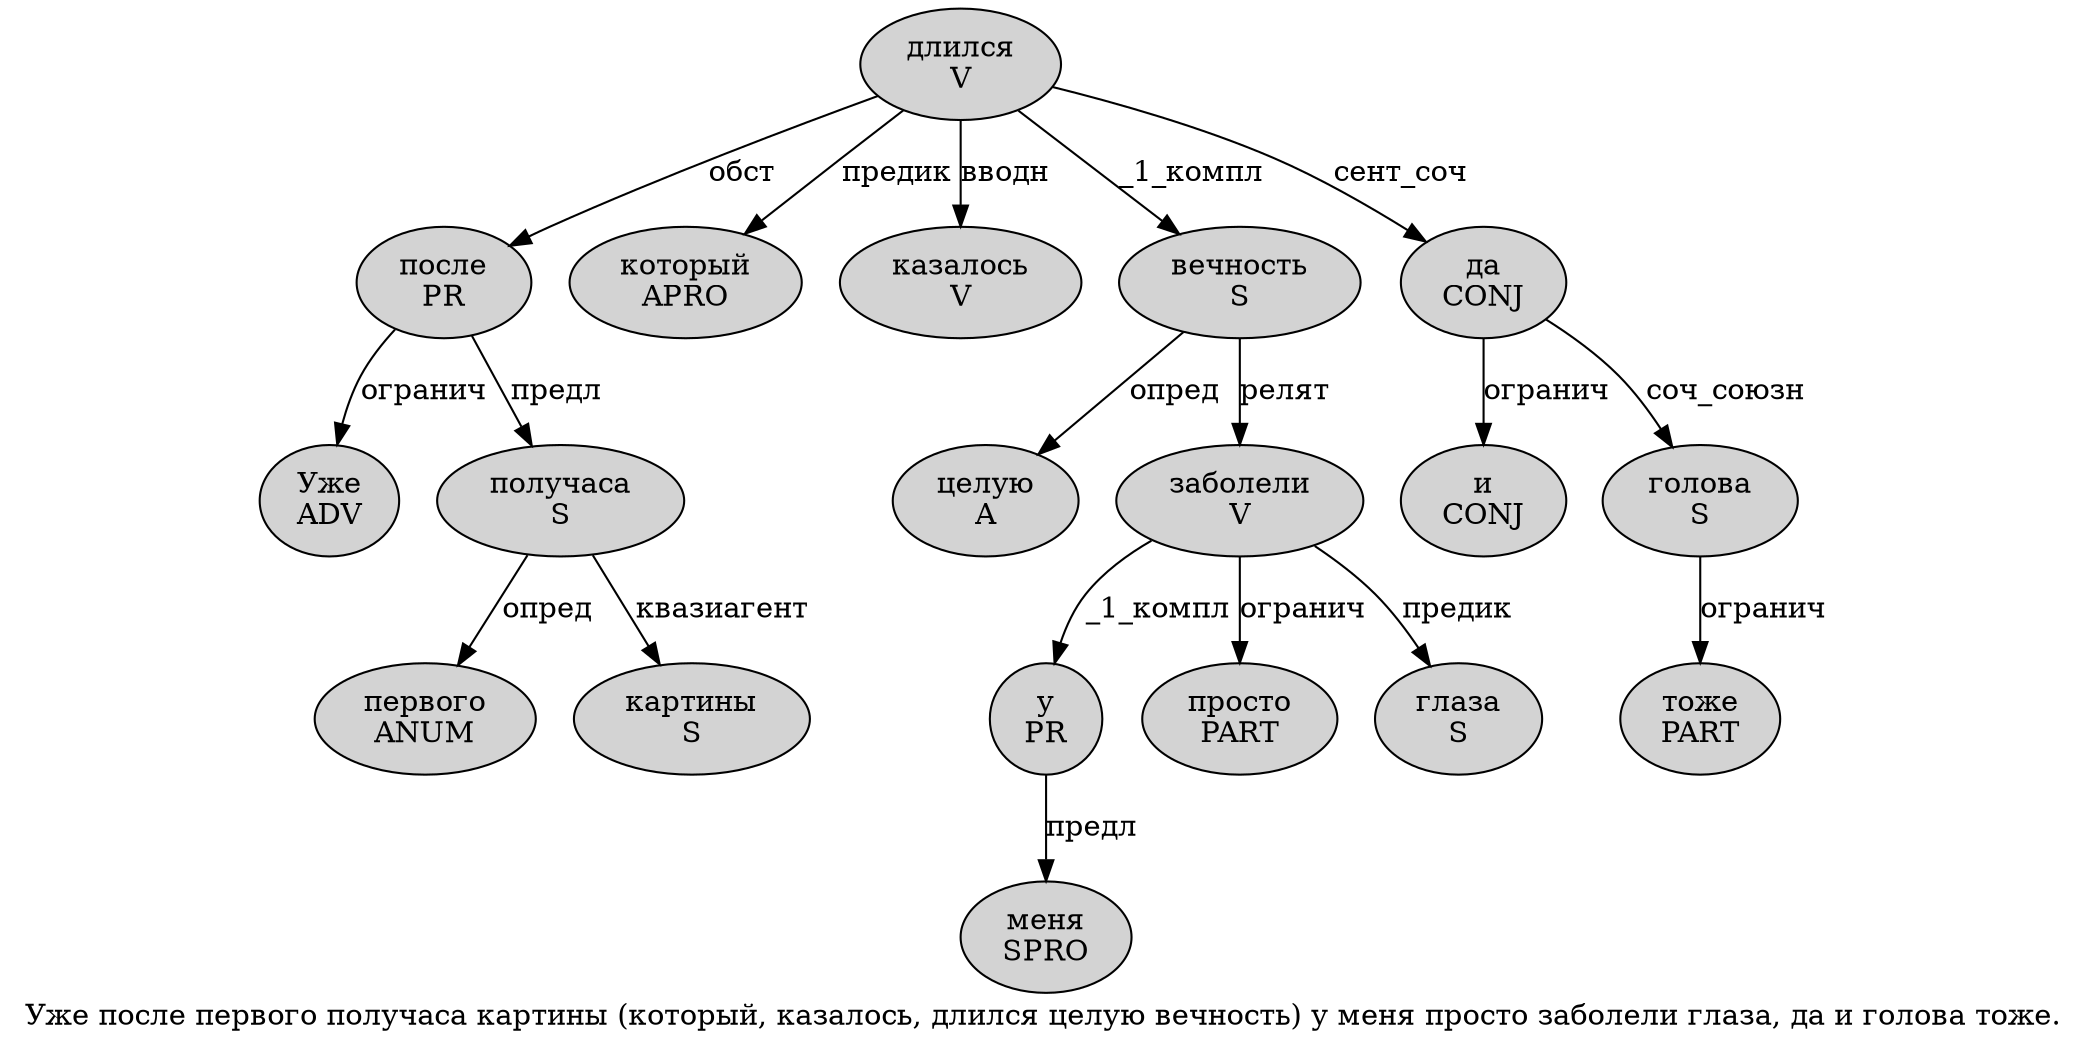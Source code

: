 digraph SENTENCE_2329 {
	graph [label="Уже после первого получаса картины (который, казалось, длился целую вечность) у меня просто заболели глаза, да и голова тоже."]
	node [style=filled]
		0 [label="Уже
ADV" color="" fillcolor=lightgray penwidth=1 shape=ellipse]
		1 [label="после
PR" color="" fillcolor=lightgray penwidth=1 shape=ellipse]
		2 [label="первого
ANUM" color="" fillcolor=lightgray penwidth=1 shape=ellipse]
		3 [label="получаса
S" color="" fillcolor=lightgray penwidth=1 shape=ellipse]
		4 [label="картины
S" color="" fillcolor=lightgray penwidth=1 shape=ellipse]
		6 [label="который
APRO" color="" fillcolor=lightgray penwidth=1 shape=ellipse]
		8 [label="казалось
V" color="" fillcolor=lightgray penwidth=1 shape=ellipse]
		10 [label="длился
V" color="" fillcolor=lightgray penwidth=1 shape=ellipse]
		11 [label="целую
A" color="" fillcolor=lightgray penwidth=1 shape=ellipse]
		12 [label="вечность
S" color="" fillcolor=lightgray penwidth=1 shape=ellipse]
		14 [label="у
PR" color="" fillcolor=lightgray penwidth=1 shape=ellipse]
		15 [label="меня
SPRO" color="" fillcolor=lightgray penwidth=1 shape=ellipse]
		16 [label="просто
PART" color="" fillcolor=lightgray penwidth=1 shape=ellipse]
		17 [label="заболели
V" color="" fillcolor=lightgray penwidth=1 shape=ellipse]
		18 [label="глаза
S" color="" fillcolor=lightgray penwidth=1 shape=ellipse]
		20 [label="да
CONJ" color="" fillcolor=lightgray penwidth=1 shape=ellipse]
		21 [label="и
CONJ" color="" fillcolor=lightgray penwidth=1 shape=ellipse]
		22 [label="голова
S" color="" fillcolor=lightgray penwidth=1 shape=ellipse]
		23 [label="тоже
PART" color="" fillcolor=lightgray penwidth=1 shape=ellipse]
			12 -> 11 [label="опред"]
			12 -> 17 [label="релят"]
			10 -> 1 [label="обст"]
			10 -> 6 [label="предик"]
			10 -> 8 [label="вводн"]
			10 -> 12 [label="_1_компл"]
			10 -> 20 [label="сент_соч"]
			1 -> 0 [label="огранич"]
			1 -> 3 [label="предл"]
			3 -> 2 [label="опред"]
			3 -> 4 [label="квазиагент"]
			14 -> 15 [label="предл"]
			22 -> 23 [label="огранич"]
			20 -> 21 [label="огранич"]
			20 -> 22 [label="соч_союзн"]
			17 -> 14 [label="_1_компл"]
			17 -> 16 [label="огранич"]
			17 -> 18 [label="предик"]
}